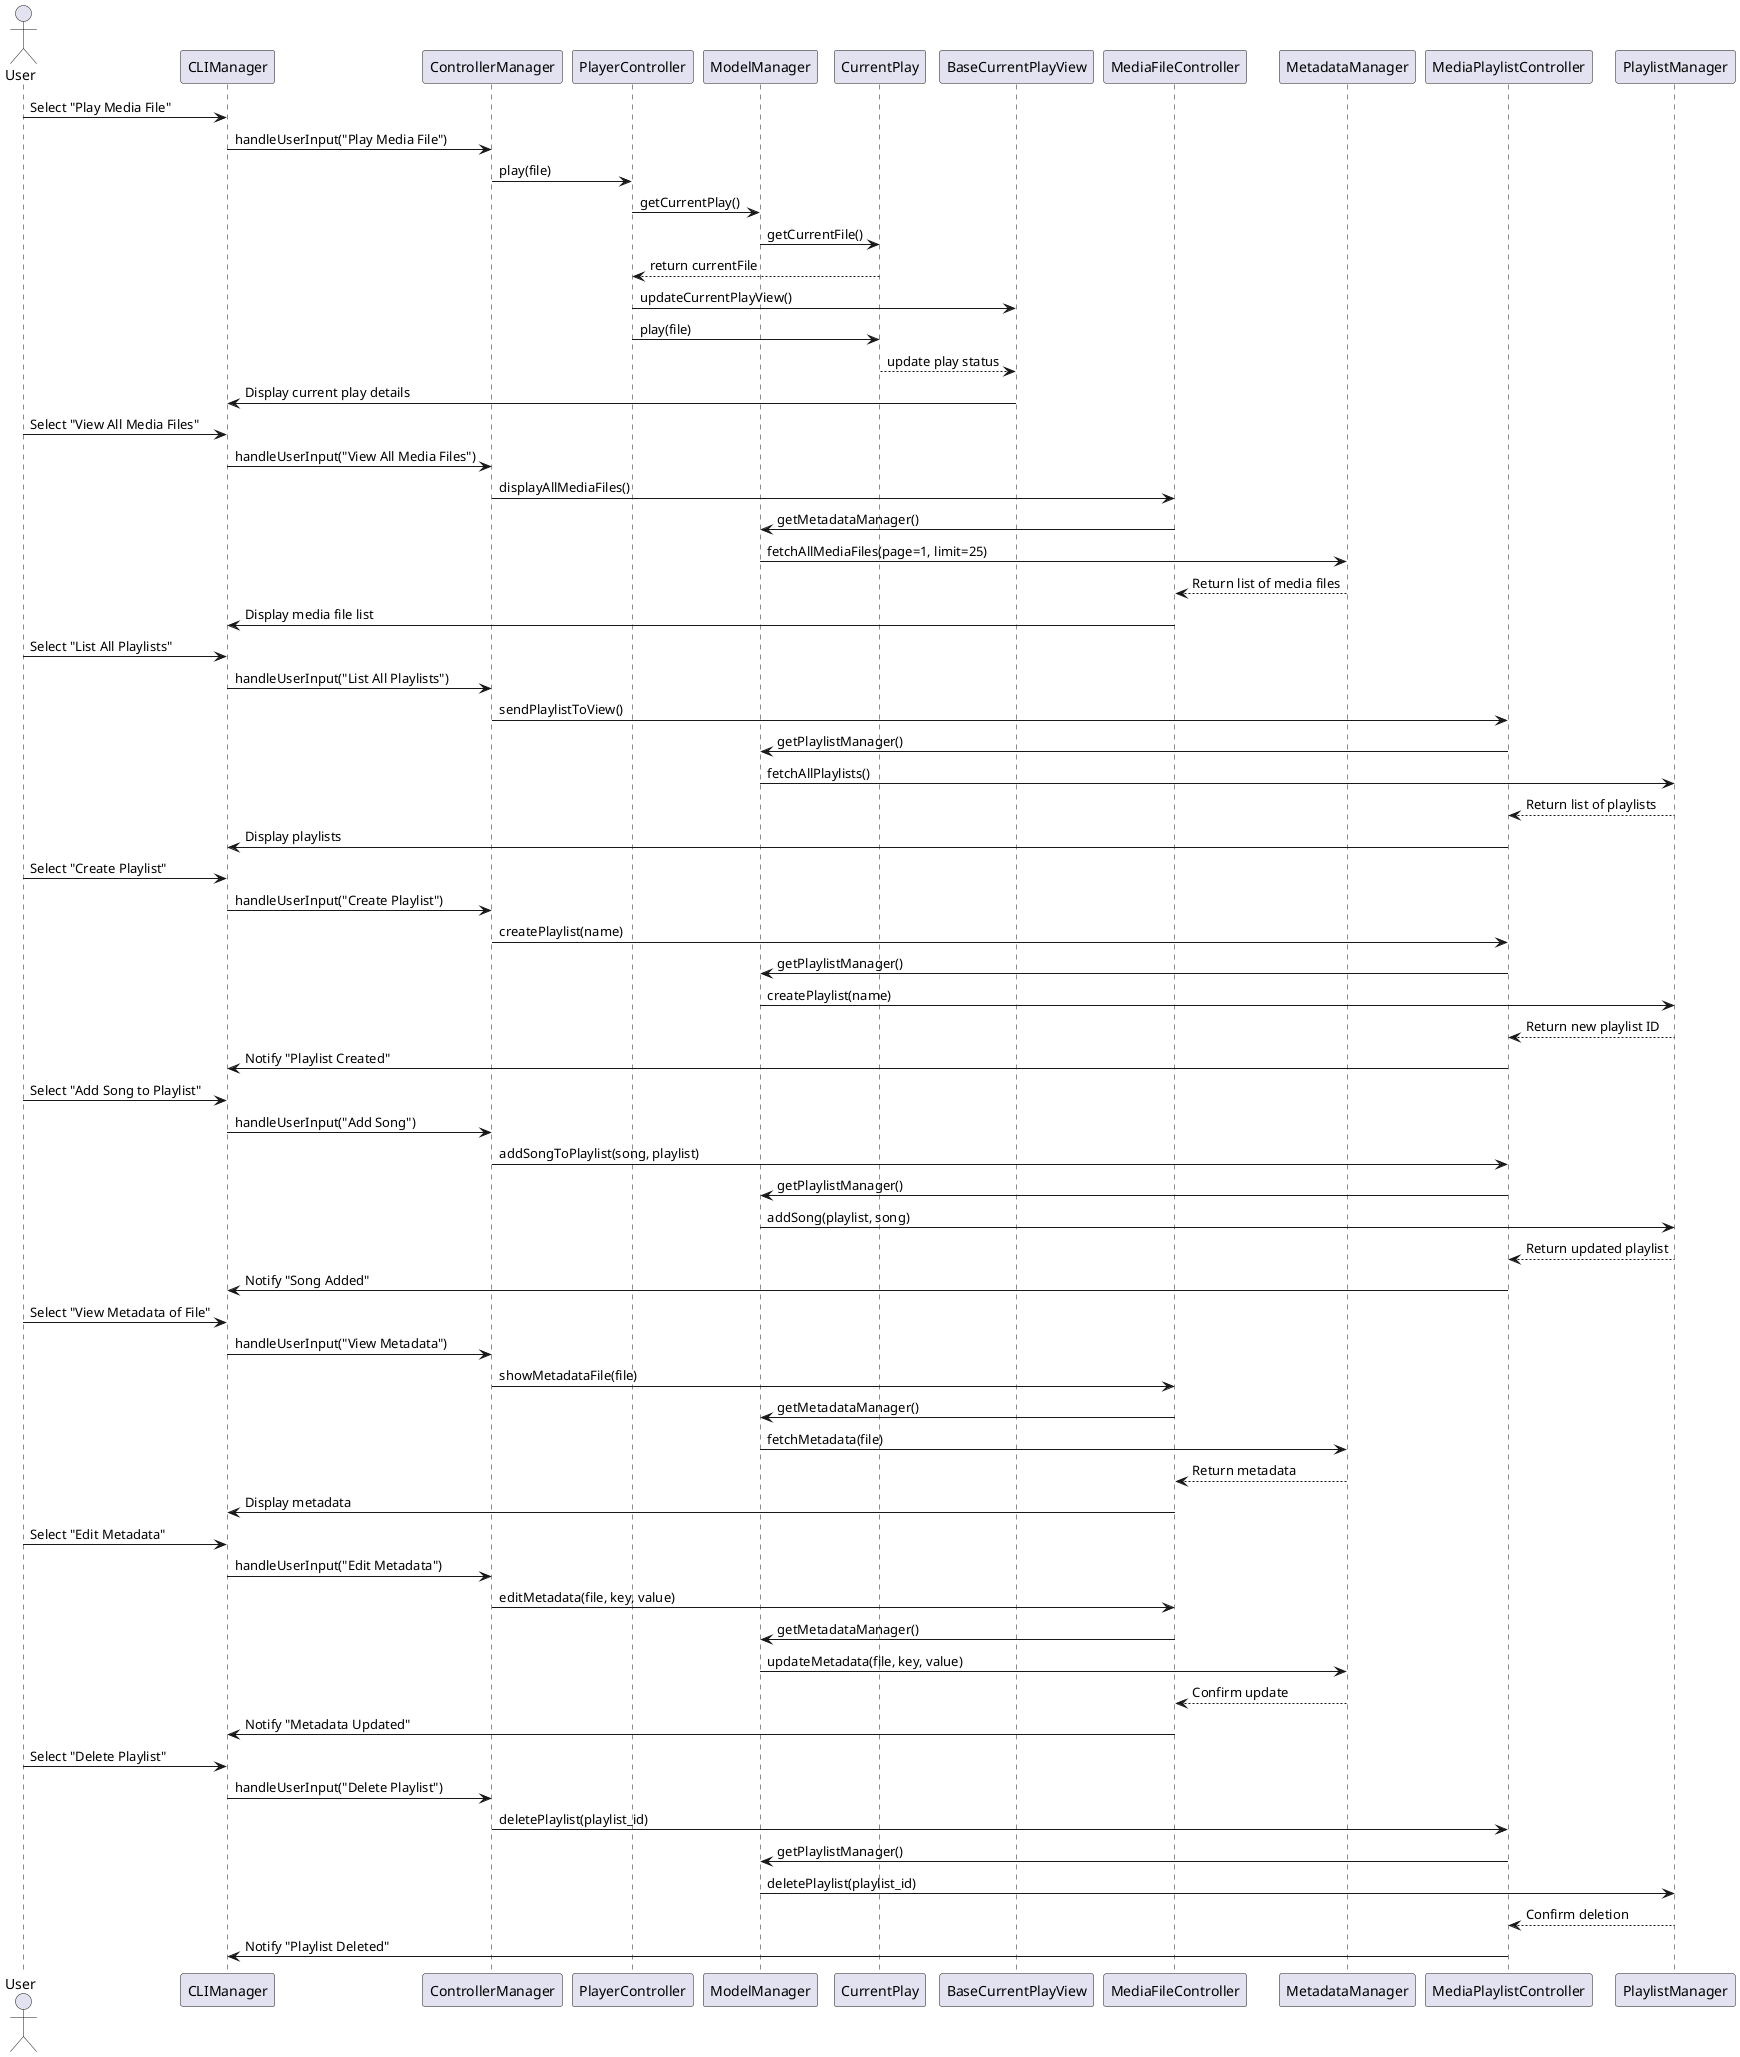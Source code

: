 @startuml Sequence Diagram

actor User as U

' ------------------------- Play Media File -------------------------
U -> CLIManager : Select "Play Media File"
CLIManager -> ControllerManager : handleUserInput("Play Media File")
ControllerManager -> PlayerController : play(file)
PlayerController -> ModelManager : getCurrentPlay()
ModelManager -> CurrentPlay : getCurrentFile()
CurrentPlay --> PlayerController : return currentFile
PlayerController -> BaseCurrentPlayView : updateCurrentPlayView()
PlayerController -> CurrentPlay : play(file)
CurrentPlay --> BaseCurrentPlayView : update play status
BaseCurrentPlayView -> CLIManager : Display current play details

' ------------------------- View All Media Files -------------------------
U -> CLIManager : Select "View All Media Files"
CLIManager -> ControllerManager : handleUserInput("View All Media Files")
ControllerManager -> MediaFileController : displayAllMediaFiles()
MediaFileController -> ModelManager : getMetadataManager()
ModelManager -> MetadataManager : fetchAllMediaFiles(page=1, limit=25)
MetadataManager --> MediaFileController : Return list of media files
MediaFileController -> CLIManager : Display media file list

' ------------------------- List All Playlists -------------------------
U -> CLIManager : Select "List All Playlists"
CLIManager -> ControllerManager : handleUserInput("List All Playlists")
ControllerManager -> MediaPlaylistController : sendPlaylistToView()
MediaPlaylistController -> ModelManager : getPlaylistManager()
ModelManager -> PlaylistManager : fetchAllPlaylists()
PlaylistManager --> MediaPlaylistController : Return list of playlists
MediaPlaylistController -> CLIManager : Display playlists

' ------------------------- Create Playlist -------------------------
U -> CLIManager : Select "Create Playlist"
CLIManager -> ControllerManager : handleUserInput("Create Playlist")
ControllerManager -> MediaPlaylistController : createPlaylist(name)
MediaPlaylistController -> ModelManager : getPlaylistManager()
ModelManager -> PlaylistManager : createPlaylist(name)
PlaylistManager --> MediaPlaylistController : Return new playlist ID
MediaPlaylistController -> CLIManager : Notify "Playlist Created"

' ------------------------- Add Song to Playlist -------------------------
U -> CLIManager : Select "Add Song to Playlist"
CLIManager -> ControllerManager : handleUserInput("Add Song")
ControllerManager -> MediaPlaylistController : addSongToPlaylist(song, playlist)
MediaPlaylistController -> ModelManager : getPlaylistManager()
ModelManager -> PlaylistManager : addSong(playlist, song)
PlaylistManager --> MediaPlaylistController : Return updated playlist
MediaPlaylistController -> CLIManager : Notify "Song Added"

' ------------------------- View Metadata of File -------------------------
U -> CLIManager : Select "View Metadata of File"
CLIManager -> ControllerManager : handleUserInput("View Metadata")
ControllerManager -> MediaFileController : showMetadataFile(file)
MediaFileController -> ModelManager : getMetadataManager()
ModelManager -> MetadataManager : fetchMetadata(file)
MetadataManager --> MediaFileController : Return metadata
MediaFileController -> CLIManager : Display metadata

' ------------------------- Edit Metadata of File -------------------------
U -> CLIManager : Select "Edit Metadata"
CLIManager -> ControllerManager : handleUserInput("Edit Metadata")
ControllerManager -> MediaFileController : editMetadata(file, key, value)
MediaFileController -> ModelManager : getMetadataManager()
ModelManager -> MetadataManager : updateMetadata(file, key, value)
MetadataManager --> MediaFileController : Confirm update
MediaFileController -> CLIManager : Notify "Metadata Updated"

' ------------------------- Delete Playlist -------------------------
U -> CLIManager : Select "Delete Playlist"
CLIManager -> ControllerManager : handleUserInput("Delete Playlist")
ControllerManager -> MediaPlaylistController : deletePlaylist(playlist_id)
MediaPlaylistController -> ModelManager : getPlaylistManager()
ModelManager -> PlaylistManager : deletePlaylist(playlist_id)
PlaylistManager --> MediaPlaylistController : Confirm deletion
MediaPlaylistController -> CLIManager : Notify "Playlist Deleted"

@enduml
